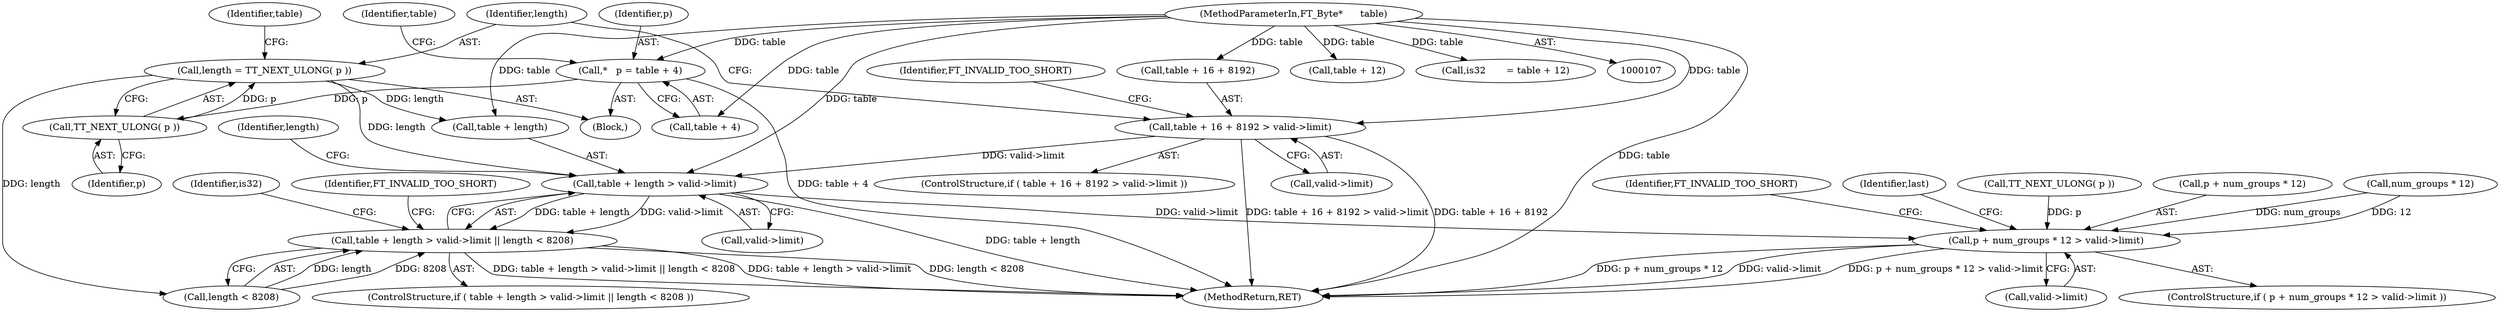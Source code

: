 digraph "1_savannah_a18788b14db60ae3673f932249cd02d33a227c4e_1@del" {
"1000137" [label="(Call,table + length > valid->limit)"];
"1000108" [label="(MethodParameterIn,FT_Byte*      table)"];
"1000131" [label="(Call,length = TT_NEXT_ULONG( p ))"];
"1000133" [label="(Call,TT_NEXT_ULONG( p ))"];
"1000112" [label="(Call,*   p = table + 4)"];
"1000121" [label="(Call,table + 16 + 8192 > valid->limit)"];
"1000136" [label="(Call,table + length > valid->limit || length < 8208)"];
"1000163" [label="(Call,p + num_groups * 12 > valid->limit)"];
"1000149" [label="(Identifier,is32)"];
"1000145" [label="(Identifier,length)"];
"1000110" [label="(Block,)"];
"1000131" [label="(Call,length = TT_NEXT_ULONG( p ))"];
"1000112" [label="(Call,*   p = table + 4)"];
"1000169" [label="(Call,valid->limit)"];
"1000163" [label="(Call,p + num_groups * 12 > valid->limit)"];
"1000120" [label="(ControlStructure,if ( table + 16 + 8192 > valid->limit ))"];
"1000130" [label="(Identifier,FT_INVALID_TOO_SHORT)"];
"1000121" [label="(Call,table + 16 + 8192 > valid->limit)"];
"1000162" [label="(ControlStructure,if ( p + num_groups * 12 > valid->limit ))"];
"1000138" [label="(Call,table + length)"];
"1000132" [label="(Identifier,length)"];
"1000123" [label="(Identifier,table)"];
"1000172" [label="(Identifier,FT_INVALID_TOO_SHORT)"];
"1000150" [label="(Call,table + 12)"];
"1000114" [label="(Call,table + 4)"];
"1000144" [label="(Call,length < 8208)"];
"1000181" [label="(Identifier,last)"];
"1000160" [label="(Call,TT_NEXT_ULONG( p ))"];
"1000122" [label="(Call,table + 16 + 8192)"];
"1000108" [label="(MethodParameterIn,FT_Byte*      table)"];
"1000164" [label="(Call,p + num_groups * 12)"];
"1000134" [label="(Identifier,p)"];
"1000136" [label="(Call,table + length > valid->limit || length < 8208)"];
"1000147" [label="(Identifier,FT_INVALID_TOO_SHORT)"];
"1000166" [label="(Call,num_groups * 12)"];
"1000137" [label="(Call,table + length > valid->limit)"];
"1000350" [label="(MethodReturn,RET)"];
"1000141" [label="(Call,valid->limit)"];
"1000133" [label="(Call,TT_NEXT_ULONG( p ))"];
"1000127" [label="(Call,valid->limit)"];
"1000139" [label="(Identifier,table)"];
"1000135" [label="(ControlStructure,if ( table + length > valid->limit || length < 8208 ))"];
"1000148" [label="(Call,is32       = table + 12)"];
"1000113" [label="(Identifier,p)"];
"1000137" -> "1000136"  [label="AST: "];
"1000137" -> "1000141"  [label="CFG: "];
"1000138" -> "1000137"  [label="AST: "];
"1000141" -> "1000137"  [label="AST: "];
"1000145" -> "1000137"  [label="CFG: "];
"1000136" -> "1000137"  [label="CFG: "];
"1000137" -> "1000350"  [label="DDG: table + length"];
"1000137" -> "1000136"  [label="DDG: table + length"];
"1000137" -> "1000136"  [label="DDG: valid->limit"];
"1000108" -> "1000137"  [label="DDG: table"];
"1000131" -> "1000137"  [label="DDG: length"];
"1000121" -> "1000137"  [label="DDG: valid->limit"];
"1000137" -> "1000163"  [label="DDG: valid->limit"];
"1000108" -> "1000107"  [label="AST: "];
"1000108" -> "1000350"  [label="DDG: table"];
"1000108" -> "1000112"  [label="DDG: table"];
"1000108" -> "1000114"  [label="DDG: table"];
"1000108" -> "1000121"  [label="DDG: table"];
"1000108" -> "1000122"  [label="DDG: table"];
"1000108" -> "1000138"  [label="DDG: table"];
"1000108" -> "1000148"  [label="DDG: table"];
"1000108" -> "1000150"  [label="DDG: table"];
"1000131" -> "1000110"  [label="AST: "];
"1000131" -> "1000133"  [label="CFG: "];
"1000132" -> "1000131"  [label="AST: "];
"1000133" -> "1000131"  [label="AST: "];
"1000139" -> "1000131"  [label="CFG: "];
"1000133" -> "1000131"  [label="DDG: p"];
"1000131" -> "1000138"  [label="DDG: length"];
"1000131" -> "1000144"  [label="DDG: length"];
"1000133" -> "1000134"  [label="CFG: "];
"1000134" -> "1000133"  [label="AST: "];
"1000112" -> "1000133"  [label="DDG: p"];
"1000112" -> "1000110"  [label="AST: "];
"1000112" -> "1000114"  [label="CFG: "];
"1000113" -> "1000112"  [label="AST: "];
"1000114" -> "1000112"  [label="AST: "];
"1000123" -> "1000112"  [label="CFG: "];
"1000112" -> "1000350"  [label="DDG: table + 4"];
"1000121" -> "1000120"  [label="AST: "];
"1000121" -> "1000127"  [label="CFG: "];
"1000122" -> "1000121"  [label="AST: "];
"1000127" -> "1000121"  [label="AST: "];
"1000130" -> "1000121"  [label="CFG: "];
"1000132" -> "1000121"  [label="CFG: "];
"1000121" -> "1000350"  [label="DDG: table + 16 + 8192 > valid->limit"];
"1000121" -> "1000350"  [label="DDG: table + 16 + 8192"];
"1000136" -> "1000135"  [label="AST: "];
"1000136" -> "1000144"  [label="CFG: "];
"1000144" -> "1000136"  [label="AST: "];
"1000147" -> "1000136"  [label="CFG: "];
"1000149" -> "1000136"  [label="CFG: "];
"1000136" -> "1000350"  [label="DDG: length < 8208"];
"1000136" -> "1000350"  [label="DDG: table + length > valid->limit || length < 8208"];
"1000136" -> "1000350"  [label="DDG: table + length > valid->limit"];
"1000144" -> "1000136"  [label="DDG: length"];
"1000144" -> "1000136"  [label="DDG: 8208"];
"1000163" -> "1000162"  [label="AST: "];
"1000163" -> "1000169"  [label="CFG: "];
"1000164" -> "1000163"  [label="AST: "];
"1000169" -> "1000163"  [label="AST: "];
"1000172" -> "1000163"  [label="CFG: "];
"1000181" -> "1000163"  [label="CFG: "];
"1000163" -> "1000350"  [label="DDG: p + num_groups * 12"];
"1000163" -> "1000350"  [label="DDG: valid->limit"];
"1000163" -> "1000350"  [label="DDG: p + num_groups * 12 > valid->limit"];
"1000160" -> "1000163"  [label="DDG: p"];
"1000166" -> "1000163"  [label="DDG: num_groups"];
"1000166" -> "1000163"  [label="DDG: 12"];
}
